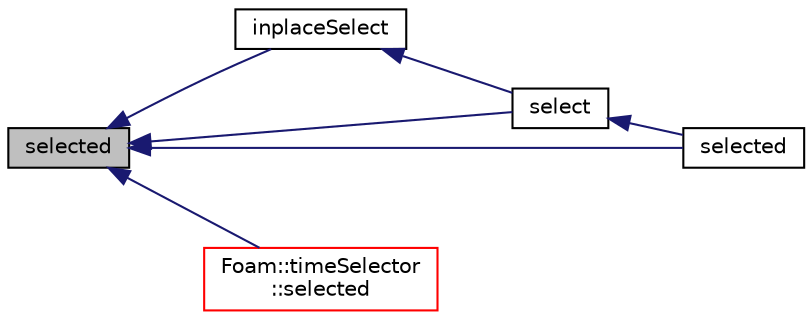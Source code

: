 digraph "selected"
{
  bgcolor="transparent";
  edge [fontname="Helvetica",fontsize="10",labelfontname="Helvetica",labelfontsize="10"];
  node [fontname="Helvetica",fontsize="10",shape=record];
  rankdir="LR";
  Node1 [label="selected",height=0.2,width=0.4,color="black", fillcolor="grey75", style="filled", fontcolor="black"];
  Node1 -> Node2 [dir="back",color="midnightblue",fontsize="10",style="solid",fontname="Helvetica"];
  Node2 [label="inplaceSelect",height=0.2,width=0.4,color="black",URL="$a02319.html#aa11603fdf8bae9afa568c8d311adb58d",tooltip="Select a list of values that are within the ranges. "];
  Node2 -> Node3 [dir="back",color="midnightblue",fontsize="10",style="solid",fontname="Helvetica"];
  Node3 [label="select",height=0.2,width=0.4,color="black",URL="$a02319.html#a094a7d28818e4fa34d17560d27535f52",tooltip="Select a list of values that are within the ranges. "];
  Node3 -> Node4 [dir="back",color="midnightblue",fontsize="10",style="solid",fontname="Helvetica"];
  Node4 [label="selected",height=0.2,width=0.4,color="black",URL="$a02319.html#af5da25134c7bffb5a166b13aa061a5f1",tooltip="Return the set of selected entries in the given list. "];
  Node1 -> Node3 [dir="back",color="midnightblue",fontsize="10",style="solid",fontname="Helvetica"];
  Node1 -> Node4 [dir="back",color="midnightblue",fontsize="10",style="solid",fontname="Helvetica"];
  Node1 -> Node5 [dir="back",color="midnightblue",fontsize="10",style="solid",fontname="Helvetica"];
  Node5 [label="Foam::timeSelector\l::selected",height=0.2,width=0.4,color="red",URL="$a02707.html#a89b6403c43f57f2cd0d9de53b28e96dc",tooltip="Return true if the given instant is within the ranges. "];
}
